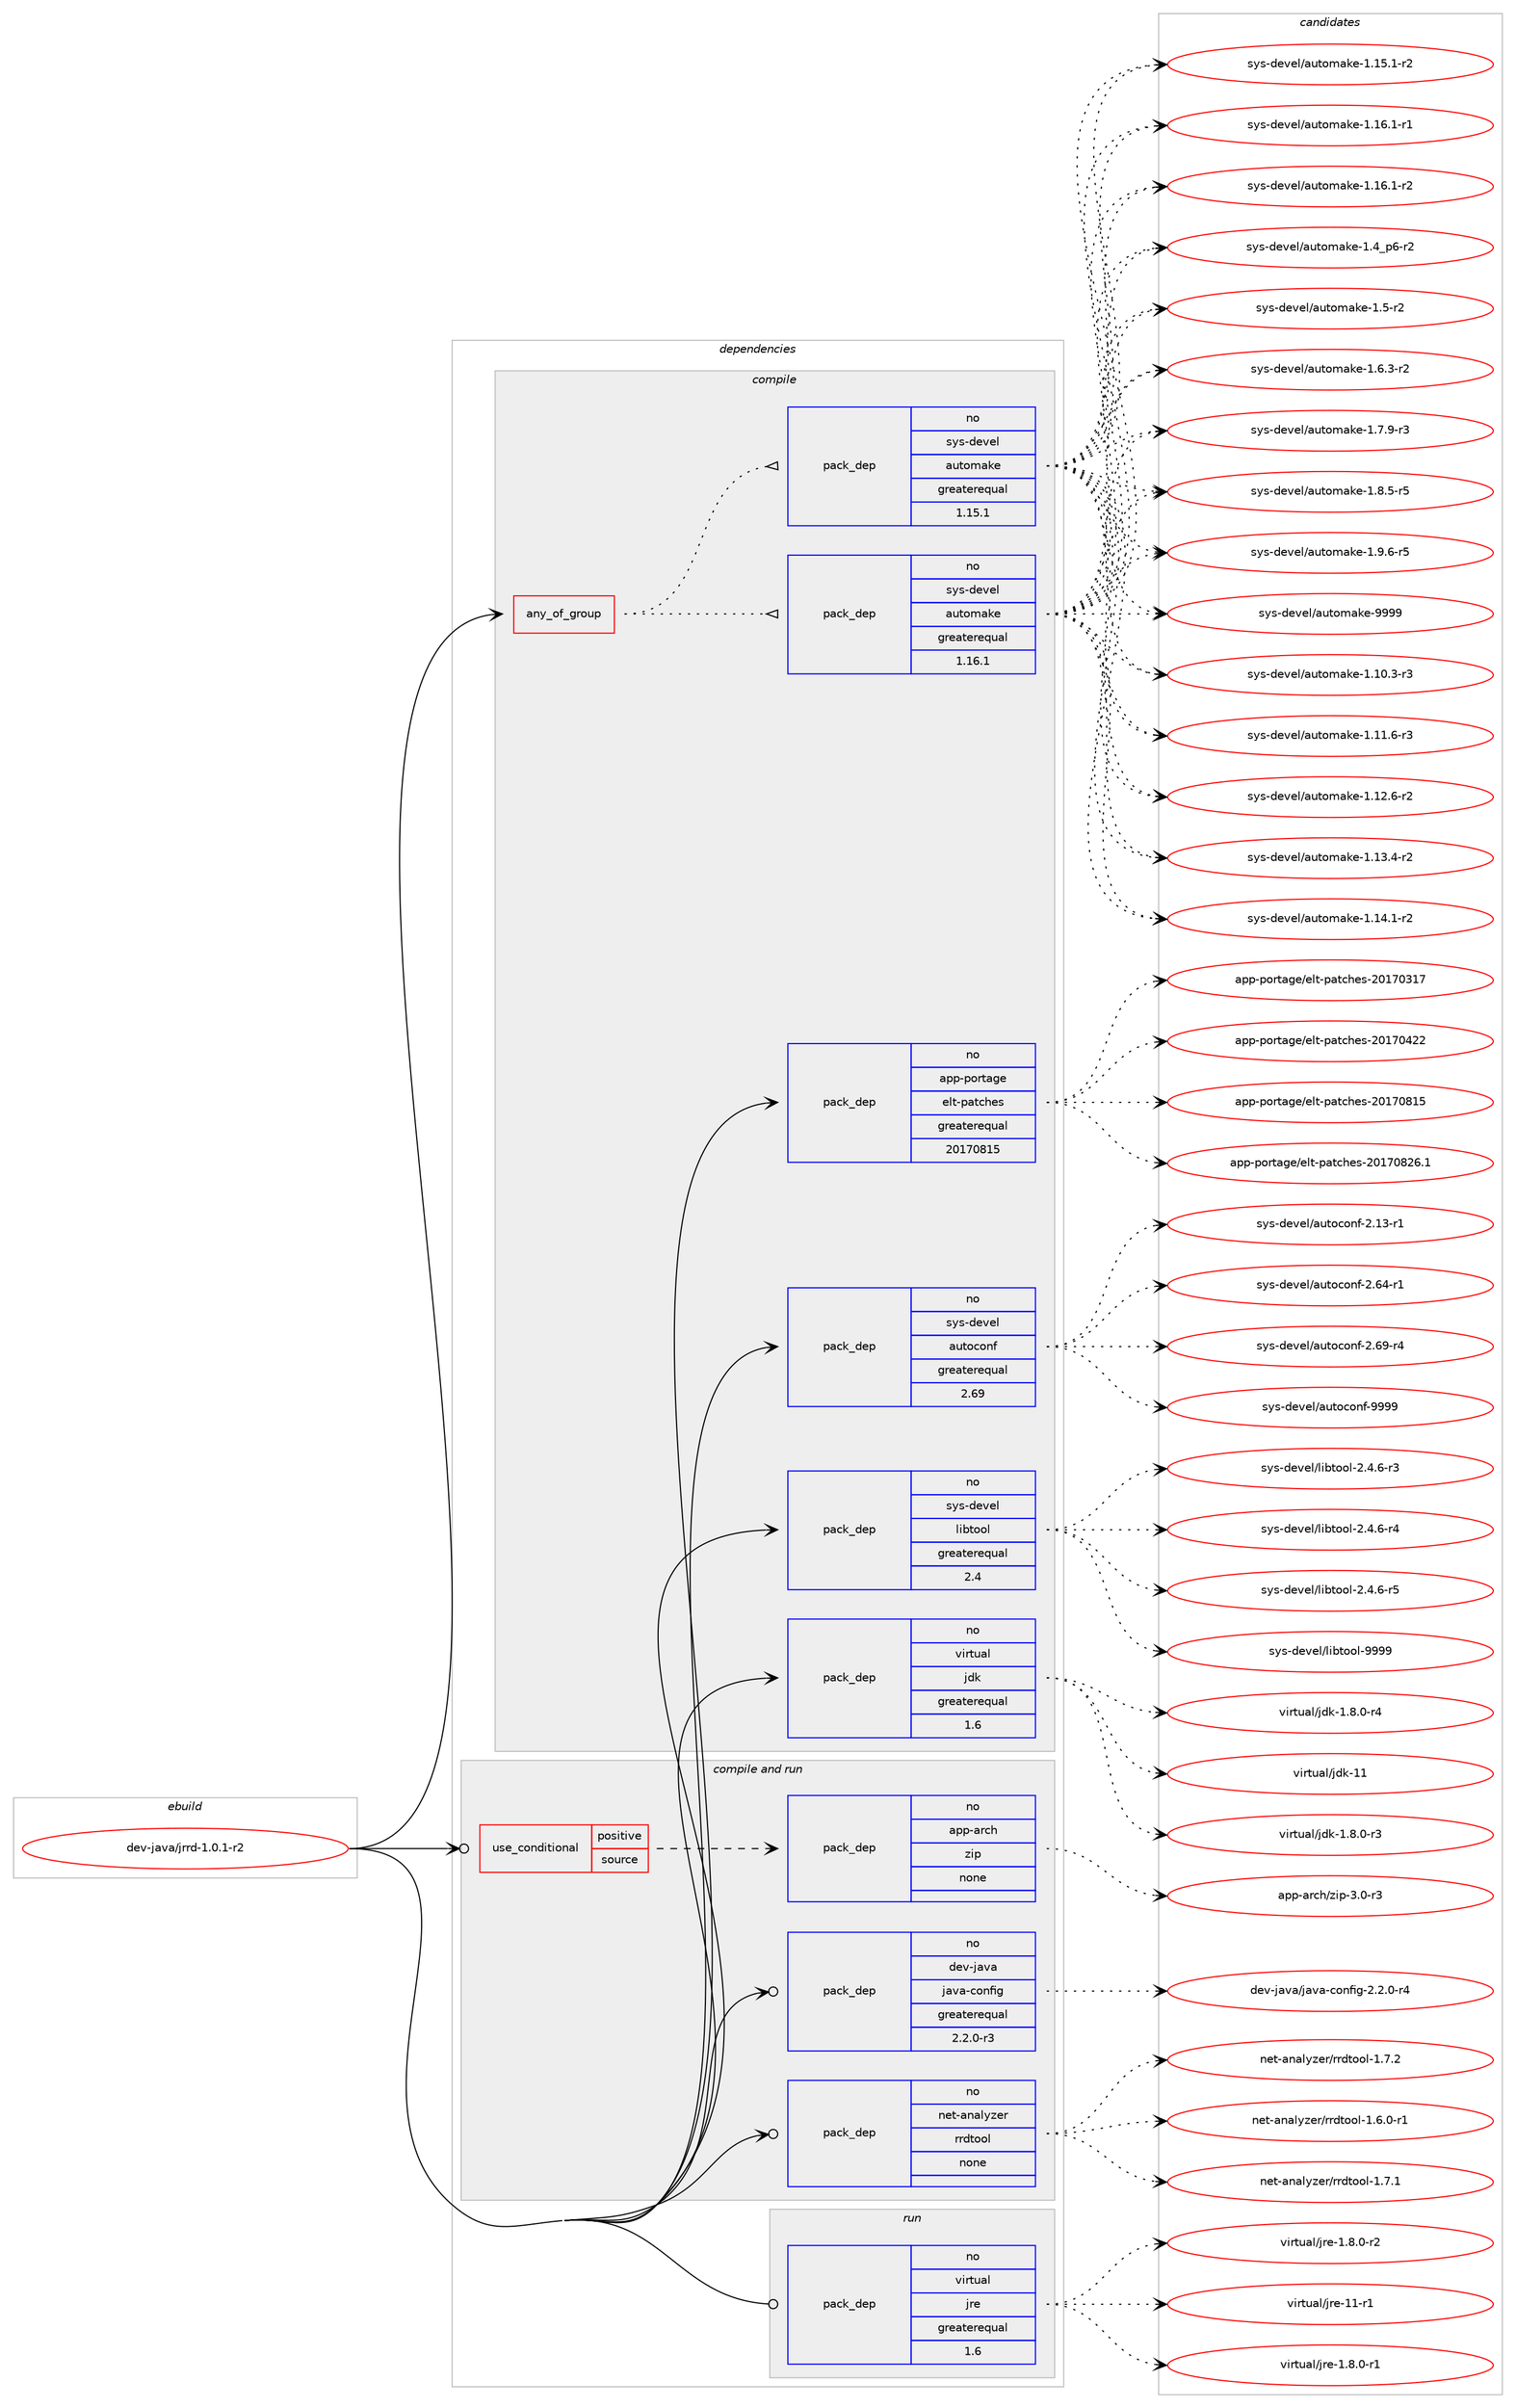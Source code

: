 digraph prolog {

# *************
# Graph options
# *************

newrank=true;
concentrate=true;
compound=true;
graph [rankdir=LR,fontname=Helvetica,fontsize=10,ranksep=1.5];#, ranksep=2.5, nodesep=0.2];
edge  [arrowhead=vee];
node  [fontname=Helvetica,fontsize=10];

# **********
# The ebuild
# **********

subgraph cluster_leftcol {
color=gray;
rank=same;
label=<<i>ebuild</i>>;
id [label="dev-java/jrrd-1.0.1-r2", color=red, width=4, href="../dev-java/jrrd-1.0.1-r2.svg"];
}

# ****************
# The dependencies
# ****************

subgraph cluster_midcol {
color=gray;
label=<<i>dependencies</i>>;
subgraph cluster_compile {
fillcolor="#eeeeee";
style=filled;
label=<<i>compile</i>>;
subgraph any10821 {
dependency554469 [label=<<TABLE BORDER="0" CELLBORDER="1" CELLSPACING="0" CELLPADDING="4"><TR><TD CELLPADDING="10">any_of_group</TD></TR></TABLE>>, shape=none, color=red];subgraph pack414172 {
dependency554470 [label=<<TABLE BORDER="0" CELLBORDER="1" CELLSPACING="0" CELLPADDING="4" WIDTH="220"><TR><TD ROWSPAN="6" CELLPADDING="30">pack_dep</TD></TR><TR><TD WIDTH="110">no</TD></TR><TR><TD>sys-devel</TD></TR><TR><TD>automake</TD></TR><TR><TD>greaterequal</TD></TR><TR><TD>1.16.1</TD></TR></TABLE>>, shape=none, color=blue];
}
dependency554469:e -> dependency554470:w [weight=20,style="dotted",arrowhead="oinv"];
subgraph pack414173 {
dependency554471 [label=<<TABLE BORDER="0" CELLBORDER="1" CELLSPACING="0" CELLPADDING="4" WIDTH="220"><TR><TD ROWSPAN="6" CELLPADDING="30">pack_dep</TD></TR><TR><TD WIDTH="110">no</TD></TR><TR><TD>sys-devel</TD></TR><TR><TD>automake</TD></TR><TR><TD>greaterequal</TD></TR><TR><TD>1.15.1</TD></TR></TABLE>>, shape=none, color=blue];
}
dependency554469:e -> dependency554471:w [weight=20,style="dotted",arrowhead="oinv"];
}
id:e -> dependency554469:w [weight=20,style="solid",arrowhead="vee"];
subgraph pack414174 {
dependency554472 [label=<<TABLE BORDER="0" CELLBORDER="1" CELLSPACING="0" CELLPADDING="4" WIDTH="220"><TR><TD ROWSPAN="6" CELLPADDING="30">pack_dep</TD></TR><TR><TD WIDTH="110">no</TD></TR><TR><TD>app-portage</TD></TR><TR><TD>elt-patches</TD></TR><TR><TD>greaterequal</TD></TR><TR><TD>20170815</TD></TR></TABLE>>, shape=none, color=blue];
}
id:e -> dependency554472:w [weight=20,style="solid",arrowhead="vee"];
subgraph pack414175 {
dependency554473 [label=<<TABLE BORDER="0" CELLBORDER="1" CELLSPACING="0" CELLPADDING="4" WIDTH="220"><TR><TD ROWSPAN="6" CELLPADDING="30">pack_dep</TD></TR><TR><TD WIDTH="110">no</TD></TR><TR><TD>sys-devel</TD></TR><TR><TD>autoconf</TD></TR><TR><TD>greaterequal</TD></TR><TR><TD>2.69</TD></TR></TABLE>>, shape=none, color=blue];
}
id:e -> dependency554473:w [weight=20,style="solid",arrowhead="vee"];
subgraph pack414176 {
dependency554474 [label=<<TABLE BORDER="0" CELLBORDER="1" CELLSPACING="0" CELLPADDING="4" WIDTH="220"><TR><TD ROWSPAN="6" CELLPADDING="30">pack_dep</TD></TR><TR><TD WIDTH="110">no</TD></TR><TR><TD>sys-devel</TD></TR><TR><TD>libtool</TD></TR><TR><TD>greaterequal</TD></TR><TR><TD>2.4</TD></TR></TABLE>>, shape=none, color=blue];
}
id:e -> dependency554474:w [weight=20,style="solid",arrowhead="vee"];
subgraph pack414177 {
dependency554475 [label=<<TABLE BORDER="0" CELLBORDER="1" CELLSPACING="0" CELLPADDING="4" WIDTH="220"><TR><TD ROWSPAN="6" CELLPADDING="30">pack_dep</TD></TR><TR><TD WIDTH="110">no</TD></TR><TR><TD>virtual</TD></TR><TR><TD>jdk</TD></TR><TR><TD>greaterequal</TD></TR><TR><TD>1.6</TD></TR></TABLE>>, shape=none, color=blue];
}
id:e -> dependency554475:w [weight=20,style="solid",arrowhead="vee"];
}
subgraph cluster_compileandrun {
fillcolor="#eeeeee";
style=filled;
label=<<i>compile and run</i>>;
subgraph cond129119 {
dependency554476 [label=<<TABLE BORDER="0" CELLBORDER="1" CELLSPACING="0" CELLPADDING="4"><TR><TD ROWSPAN="3" CELLPADDING="10">use_conditional</TD></TR><TR><TD>positive</TD></TR><TR><TD>source</TD></TR></TABLE>>, shape=none, color=red];
subgraph pack414178 {
dependency554477 [label=<<TABLE BORDER="0" CELLBORDER="1" CELLSPACING="0" CELLPADDING="4" WIDTH="220"><TR><TD ROWSPAN="6" CELLPADDING="30">pack_dep</TD></TR><TR><TD WIDTH="110">no</TD></TR><TR><TD>app-arch</TD></TR><TR><TD>zip</TD></TR><TR><TD>none</TD></TR><TR><TD></TD></TR></TABLE>>, shape=none, color=blue];
}
dependency554476:e -> dependency554477:w [weight=20,style="dashed",arrowhead="vee"];
}
id:e -> dependency554476:w [weight=20,style="solid",arrowhead="odotvee"];
subgraph pack414179 {
dependency554478 [label=<<TABLE BORDER="0" CELLBORDER="1" CELLSPACING="0" CELLPADDING="4" WIDTH="220"><TR><TD ROWSPAN="6" CELLPADDING="30">pack_dep</TD></TR><TR><TD WIDTH="110">no</TD></TR><TR><TD>dev-java</TD></TR><TR><TD>java-config</TD></TR><TR><TD>greaterequal</TD></TR><TR><TD>2.2.0-r3</TD></TR></TABLE>>, shape=none, color=blue];
}
id:e -> dependency554478:w [weight=20,style="solid",arrowhead="odotvee"];
subgraph pack414180 {
dependency554479 [label=<<TABLE BORDER="0" CELLBORDER="1" CELLSPACING="0" CELLPADDING="4" WIDTH="220"><TR><TD ROWSPAN="6" CELLPADDING="30">pack_dep</TD></TR><TR><TD WIDTH="110">no</TD></TR><TR><TD>net-analyzer</TD></TR><TR><TD>rrdtool</TD></TR><TR><TD>none</TD></TR><TR><TD></TD></TR></TABLE>>, shape=none, color=blue];
}
id:e -> dependency554479:w [weight=20,style="solid",arrowhead="odotvee"];
}
subgraph cluster_run {
fillcolor="#eeeeee";
style=filled;
label=<<i>run</i>>;
subgraph pack414181 {
dependency554480 [label=<<TABLE BORDER="0" CELLBORDER="1" CELLSPACING="0" CELLPADDING="4" WIDTH="220"><TR><TD ROWSPAN="6" CELLPADDING="30">pack_dep</TD></TR><TR><TD WIDTH="110">no</TD></TR><TR><TD>virtual</TD></TR><TR><TD>jre</TD></TR><TR><TD>greaterequal</TD></TR><TR><TD>1.6</TD></TR></TABLE>>, shape=none, color=blue];
}
id:e -> dependency554480:w [weight=20,style="solid",arrowhead="odot"];
}
}

# **************
# The candidates
# **************

subgraph cluster_choices {
rank=same;
color=gray;
label=<<i>candidates</i>>;

subgraph choice414172 {
color=black;
nodesep=1;
choice11512111545100101118101108479711711611110997107101454946494846514511451 [label="sys-devel/automake-1.10.3-r3", color=red, width=4,href="../sys-devel/automake-1.10.3-r3.svg"];
choice11512111545100101118101108479711711611110997107101454946494946544511451 [label="sys-devel/automake-1.11.6-r3", color=red, width=4,href="../sys-devel/automake-1.11.6-r3.svg"];
choice11512111545100101118101108479711711611110997107101454946495046544511450 [label="sys-devel/automake-1.12.6-r2", color=red, width=4,href="../sys-devel/automake-1.12.6-r2.svg"];
choice11512111545100101118101108479711711611110997107101454946495146524511450 [label="sys-devel/automake-1.13.4-r2", color=red, width=4,href="../sys-devel/automake-1.13.4-r2.svg"];
choice11512111545100101118101108479711711611110997107101454946495246494511450 [label="sys-devel/automake-1.14.1-r2", color=red, width=4,href="../sys-devel/automake-1.14.1-r2.svg"];
choice11512111545100101118101108479711711611110997107101454946495346494511450 [label="sys-devel/automake-1.15.1-r2", color=red, width=4,href="../sys-devel/automake-1.15.1-r2.svg"];
choice11512111545100101118101108479711711611110997107101454946495446494511449 [label="sys-devel/automake-1.16.1-r1", color=red, width=4,href="../sys-devel/automake-1.16.1-r1.svg"];
choice11512111545100101118101108479711711611110997107101454946495446494511450 [label="sys-devel/automake-1.16.1-r2", color=red, width=4,href="../sys-devel/automake-1.16.1-r2.svg"];
choice115121115451001011181011084797117116111109971071014549465295112544511450 [label="sys-devel/automake-1.4_p6-r2", color=red, width=4,href="../sys-devel/automake-1.4_p6-r2.svg"];
choice11512111545100101118101108479711711611110997107101454946534511450 [label="sys-devel/automake-1.5-r2", color=red, width=4,href="../sys-devel/automake-1.5-r2.svg"];
choice115121115451001011181011084797117116111109971071014549465446514511450 [label="sys-devel/automake-1.6.3-r2", color=red, width=4,href="../sys-devel/automake-1.6.3-r2.svg"];
choice115121115451001011181011084797117116111109971071014549465546574511451 [label="sys-devel/automake-1.7.9-r3", color=red, width=4,href="../sys-devel/automake-1.7.9-r3.svg"];
choice115121115451001011181011084797117116111109971071014549465646534511453 [label="sys-devel/automake-1.8.5-r5", color=red, width=4,href="../sys-devel/automake-1.8.5-r5.svg"];
choice115121115451001011181011084797117116111109971071014549465746544511453 [label="sys-devel/automake-1.9.6-r5", color=red, width=4,href="../sys-devel/automake-1.9.6-r5.svg"];
choice115121115451001011181011084797117116111109971071014557575757 [label="sys-devel/automake-9999", color=red, width=4,href="../sys-devel/automake-9999.svg"];
dependency554470:e -> choice11512111545100101118101108479711711611110997107101454946494846514511451:w [style=dotted,weight="100"];
dependency554470:e -> choice11512111545100101118101108479711711611110997107101454946494946544511451:w [style=dotted,weight="100"];
dependency554470:e -> choice11512111545100101118101108479711711611110997107101454946495046544511450:w [style=dotted,weight="100"];
dependency554470:e -> choice11512111545100101118101108479711711611110997107101454946495146524511450:w [style=dotted,weight="100"];
dependency554470:e -> choice11512111545100101118101108479711711611110997107101454946495246494511450:w [style=dotted,weight="100"];
dependency554470:e -> choice11512111545100101118101108479711711611110997107101454946495346494511450:w [style=dotted,weight="100"];
dependency554470:e -> choice11512111545100101118101108479711711611110997107101454946495446494511449:w [style=dotted,weight="100"];
dependency554470:e -> choice11512111545100101118101108479711711611110997107101454946495446494511450:w [style=dotted,weight="100"];
dependency554470:e -> choice115121115451001011181011084797117116111109971071014549465295112544511450:w [style=dotted,weight="100"];
dependency554470:e -> choice11512111545100101118101108479711711611110997107101454946534511450:w [style=dotted,weight="100"];
dependency554470:e -> choice115121115451001011181011084797117116111109971071014549465446514511450:w [style=dotted,weight="100"];
dependency554470:e -> choice115121115451001011181011084797117116111109971071014549465546574511451:w [style=dotted,weight="100"];
dependency554470:e -> choice115121115451001011181011084797117116111109971071014549465646534511453:w [style=dotted,weight="100"];
dependency554470:e -> choice115121115451001011181011084797117116111109971071014549465746544511453:w [style=dotted,weight="100"];
dependency554470:e -> choice115121115451001011181011084797117116111109971071014557575757:w [style=dotted,weight="100"];
}
subgraph choice414173 {
color=black;
nodesep=1;
choice11512111545100101118101108479711711611110997107101454946494846514511451 [label="sys-devel/automake-1.10.3-r3", color=red, width=4,href="../sys-devel/automake-1.10.3-r3.svg"];
choice11512111545100101118101108479711711611110997107101454946494946544511451 [label="sys-devel/automake-1.11.6-r3", color=red, width=4,href="../sys-devel/automake-1.11.6-r3.svg"];
choice11512111545100101118101108479711711611110997107101454946495046544511450 [label="sys-devel/automake-1.12.6-r2", color=red, width=4,href="../sys-devel/automake-1.12.6-r2.svg"];
choice11512111545100101118101108479711711611110997107101454946495146524511450 [label="sys-devel/automake-1.13.4-r2", color=red, width=4,href="../sys-devel/automake-1.13.4-r2.svg"];
choice11512111545100101118101108479711711611110997107101454946495246494511450 [label="sys-devel/automake-1.14.1-r2", color=red, width=4,href="../sys-devel/automake-1.14.1-r2.svg"];
choice11512111545100101118101108479711711611110997107101454946495346494511450 [label="sys-devel/automake-1.15.1-r2", color=red, width=4,href="../sys-devel/automake-1.15.1-r2.svg"];
choice11512111545100101118101108479711711611110997107101454946495446494511449 [label="sys-devel/automake-1.16.1-r1", color=red, width=4,href="../sys-devel/automake-1.16.1-r1.svg"];
choice11512111545100101118101108479711711611110997107101454946495446494511450 [label="sys-devel/automake-1.16.1-r2", color=red, width=4,href="../sys-devel/automake-1.16.1-r2.svg"];
choice115121115451001011181011084797117116111109971071014549465295112544511450 [label="sys-devel/automake-1.4_p6-r2", color=red, width=4,href="../sys-devel/automake-1.4_p6-r2.svg"];
choice11512111545100101118101108479711711611110997107101454946534511450 [label="sys-devel/automake-1.5-r2", color=red, width=4,href="../sys-devel/automake-1.5-r2.svg"];
choice115121115451001011181011084797117116111109971071014549465446514511450 [label="sys-devel/automake-1.6.3-r2", color=red, width=4,href="../sys-devel/automake-1.6.3-r2.svg"];
choice115121115451001011181011084797117116111109971071014549465546574511451 [label="sys-devel/automake-1.7.9-r3", color=red, width=4,href="../sys-devel/automake-1.7.9-r3.svg"];
choice115121115451001011181011084797117116111109971071014549465646534511453 [label="sys-devel/automake-1.8.5-r5", color=red, width=4,href="../sys-devel/automake-1.8.5-r5.svg"];
choice115121115451001011181011084797117116111109971071014549465746544511453 [label="sys-devel/automake-1.9.6-r5", color=red, width=4,href="../sys-devel/automake-1.9.6-r5.svg"];
choice115121115451001011181011084797117116111109971071014557575757 [label="sys-devel/automake-9999", color=red, width=4,href="../sys-devel/automake-9999.svg"];
dependency554471:e -> choice11512111545100101118101108479711711611110997107101454946494846514511451:w [style=dotted,weight="100"];
dependency554471:e -> choice11512111545100101118101108479711711611110997107101454946494946544511451:w [style=dotted,weight="100"];
dependency554471:e -> choice11512111545100101118101108479711711611110997107101454946495046544511450:w [style=dotted,weight="100"];
dependency554471:e -> choice11512111545100101118101108479711711611110997107101454946495146524511450:w [style=dotted,weight="100"];
dependency554471:e -> choice11512111545100101118101108479711711611110997107101454946495246494511450:w [style=dotted,weight="100"];
dependency554471:e -> choice11512111545100101118101108479711711611110997107101454946495346494511450:w [style=dotted,weight="100"];
dependency554471:e -> choice11512111545100101118101108479711711611110997107101454946495446494511449:w [style=dotted,weight="100"];
dependency554471:e -> choice11512111545100101118101108479711711611110997107101454946495446494511450:w [style=dotted,weight="100"];
dependency554471:e -> choice115121115451001011181011084797117116111109971071014549465295112544511450:w [style=dotted,weight="100"];
dependency554471:e -> choice11512111545100101118101108479711711611110997107101454946534511450:w [style=dotted,weight="100"];
dependency554471:e -> choice115121115451001011181011084797117116111109971071014549465446514511450:w [style=dotted,weight="100"];
dependency554471:e -> choice115121115451001011181011084797117116111109971071014549465546574511451:w [style=dotted,weight="100"];
dependency554471:e -> choice115121115451001011181011084797117116111109971071014549465646534511453:w [style=dotted,weight="100"];
dependency554471:e -> choice115121115451001011181011084797117116111109971071014549465746544511453:w [style=dotted,weight="100"];
dependency554471:e -> choice115121115451001011181011084797117116111109971071014557575757:w [style=dotted,weight="100"];
}
subgraph choice414174 {
color=black;
nodesep=1;
choice97112112451121111141169710310147101108116451129711699104101115455048495548514955 [label="app-portage/elt-patches-20170317", color=red, width=4,href="../app-portage/elt-patches-20170317.svg"];
choice97112112451121111141169710310147101108116451129711699104101115455048495548525050 [label="app-portage/elt-patches-20170422", color=red, width=4,href="../app-portage/elt-patches-20170422.svg"];
choice97112112451121111141169710310147101108116451129711699104101115455048495548564953 [label="app-portage/elt-patches-20170815", color=red, width=4,href="../app-portage/elt-patches-20170815.svg"];
choice971121124511211111411697103101471011081164511297116991041011154550484955485650544649 [label="app-portage/elt-patches-20170826.1", color=red, width=4,href="../app-portage/elt-patches-20170826.1.svg"];
dependency554472:e -> choice97112112451121111141169710310147101108116451129711699104101115455048495548514955:w [style=dotted,weight="100"];
dependency554472:e -> choice97112112451121111141169710310147101108116451129711699104101115455048495548525050:w [style=dotted,weight="100"];
dependency554472:e -> choice97112112451121111141169710310147101108116451129711699104101115455048495548564953:w [style=dotted,weight="100"];
dependency554472:e -> choice971121124511211111411697103101471011081164511297116991041011154550484955485650544649:w [style=dotted,weight="100"];
}
subgraph choice414175 {
color=black;
nodesep=1;
choice1151211154510010111810110847971171161119911111010245504649514511449 [label="sys-devel/autoconf-2.13-r1", color=red, width=4,href="../sys-devel/autoconf-2.13-r1.svg"];
choice1151211154510010111810110847971171161119911111010245504654524511449 [label="sys-devel/autoconf-2.64-r1", color=red, width=4,href="../sys-devel/autoconf-2.64-r1.svg"];
choice1151211154510010111810110847971171161119911111010245504654574511452 [label="sys-devel/autoconf-2.69-r4", color=red, width=4,href="../sys-devel/autoconf-2.69-r4.svg"];
choice115121115451001011181011084797117116111991111101024557575757 [label="sys-devel/autoconf-9999", color=red, width=4,href="../sys-devel/autoconf-9999.svg"];
dependency554473:e -> choice1151211154510010111810110847971171161119911111010245504649514511449:w [style=dotted,weight="100"];
dependency554473:e -> choice1151211154510010111810110847971171161119911111010245504654524511449:w [style=dotted,weight="100"];
dependency554473:e -> choice1151211154510010111810110847971171161119911111010245504654574511452:w [style=dotted,weight="100"];
dependency554473:e -> choice115121115451001011181011084797117116111991111101024557575757:w [style=dotted,weight="100"];
}
subgraph choice414176 {
color=black;
nodesep=1;
choice1151211154510010111810110847108105981161111111084550465246544511451 [label="sys-devel/libtool-2.4.6-r3", color=red, width=4,href="../sys-devel/libtool-2.4.6-r3.svg"];
choice1151211154510010111810110847108105981161111111084550465246544511452 [label="sys-devel/libtool-2.4.6-r4", color=red, width=4,href="../sys-devel/libtool-2.4.6-r4.svg"];
choice1151211154510010111810110847108105981161111111084550465246544511453 [label="sys-devel/libtool-2.4.6-r5", color=red, width=4,href="../sys-devel/libtool-2.4.6-r5.svg"];
choice1151211154510010111810110847108105981161111111084557575757 [label="sys-devel/libtool-9999", color=red, width=4,href="../sys-devel/libtool-9999.svg"];
dependency554474:e -> choice1151211154510010111810110847108105981161111111084550465246544511451:w [style=dotted,weight="100"];
dependency554474:e -> choice1151211154510010111810110847108105981161111111084550465246544511452:w [style=dotted,weight="100"];
dependency554474:e -> choice1151211154510010111810110847108105981161111111084550465246544511453:w [style=dotted,weight="100"];
dependency554474:e -> choice1151211154510010111810110847108105981161111111084557575757:w [style=dotted,weight="100"];
}
subgraph choice414177 {
color=black;
nodesep=1;
choice11810511411611797108471061001074549465646484511451 [label="virtual/jdk-1.8.0-r3", color=red, width=4,href="../virtual/jdk-1.8.0-r3.svg"];
choice11810511411611797108471061001074549465646484511452 [label="virtual/jdk-1.8.0-r4", color=red, width=4,href="../virtual/jdk-1.8.0-r4.svg"];
choice1181051141161179710847106100107454949 [label="virtual/jdk-11", color=red, width=4,href="../virtual/jdk-11.svg"];
dependency554475:e -> choice11810511411611797108471061001074549465646484511451:w [style=dotted,weight="100"];
dependency554475:e -> choice11810511411611797108471061001074549465646484511452:w [style=dotted,weight="100"];
dependency554475:e -> choice1181051141161179710847106100107454949:w [style=dotted,weight="100"];
}
subgraph choice414178 {
color=black;
nodesep=1;
choice9711211245971149910447122105112455146484511451 [label="app-arch/zip-3.0-r3", color=red, width=4,href="../app-arch/zip-3.0-r3.svg"];
dependency554477:e -> choice9711211245971149910447122105112455146484511451:w [style=dotted,weight="100"];
}
subgraph choice414179 {
color=black;
nodesep=1;
choice10010111845106971189747106971189745991111101021051034550465046484511452 [label="dev-java/java-config-2.2.0-r4", color=red, width=4,href="../dev-java/java-config-2.2.0-r4.svg"];
dependency554478:e -> choice10010111845106971189747106971189745991111101021051034550465046484511452:w [style=dotted,weight="100"];
}
subgraph choice414180 {
color=black;
nodesep=1;
choice110101116459711097108121122101114471141141001161111111084549465446484511449 [label="net-analyzer/rrdtool-1.6.0-r1", color=red, width=4,href="../net-analyzer/rrdtool-1.6.0-r1.svg"];
choice11010111645971109710812112210111447114114100116111111108454946554649 [label="net-analyzer/rrdtool-1.7.1", color=red, width=4,href="../net-analyzer/rrdtool-1.7.1.svg"];
choice11010111645971109710812112210111447114114100116111111108454946554650 [label="net-analyzer/rrdtool-1.7.2", color=red, width=4,href="../net-analyzer/rrdtool-1.7.2.svg"];
dependency554479:e -> choice110101116459711097108121122101114471141141001161111111084549465446484511449:w [style=dotted,weight="100"];
dependency554479:e -> choice11010111645971109710812112210111447114114100116111111108454946554649:w [style=dotted,weight="100"];
dependency554479:e -> choice11010111645971109710812112210111447114114100116111111108454946554650:w [style=dotted,weight="100"];
}
subgraph choice414181 {
color=black;
nodesep=1;
choice11810511411611797108471061141014549465646484511449 [label="virtual/jre-1.8.0-r1", color=red, width=4,href="../virtual/jre-1.8.0-r1.svg"];
choice11810511411611797108471061141014549465646484511450 [label="virtual/jre-1.8.0-r2", color=red, width=4,href="../virtual/jre-1.8.0-r2.svg"];
choice11810511411611797108471061141014549494511449 [label="virtual/jre-11-r1", color=red, width=4,href="../virtual/jre-11-r1.svg"];
dependency554480:e -> choice11810511411611797108471061141014549465646484511449:w [style=dotted,weight="100"];
dependency554480:e -> choice11810511411611797108471061141014549465646484511450:w [style=dotted,weight="100"];
dependency554480:e -> choice11810511411611797108471061141014549494511449:w [style=dotted,weight="100"];
}
}

}
